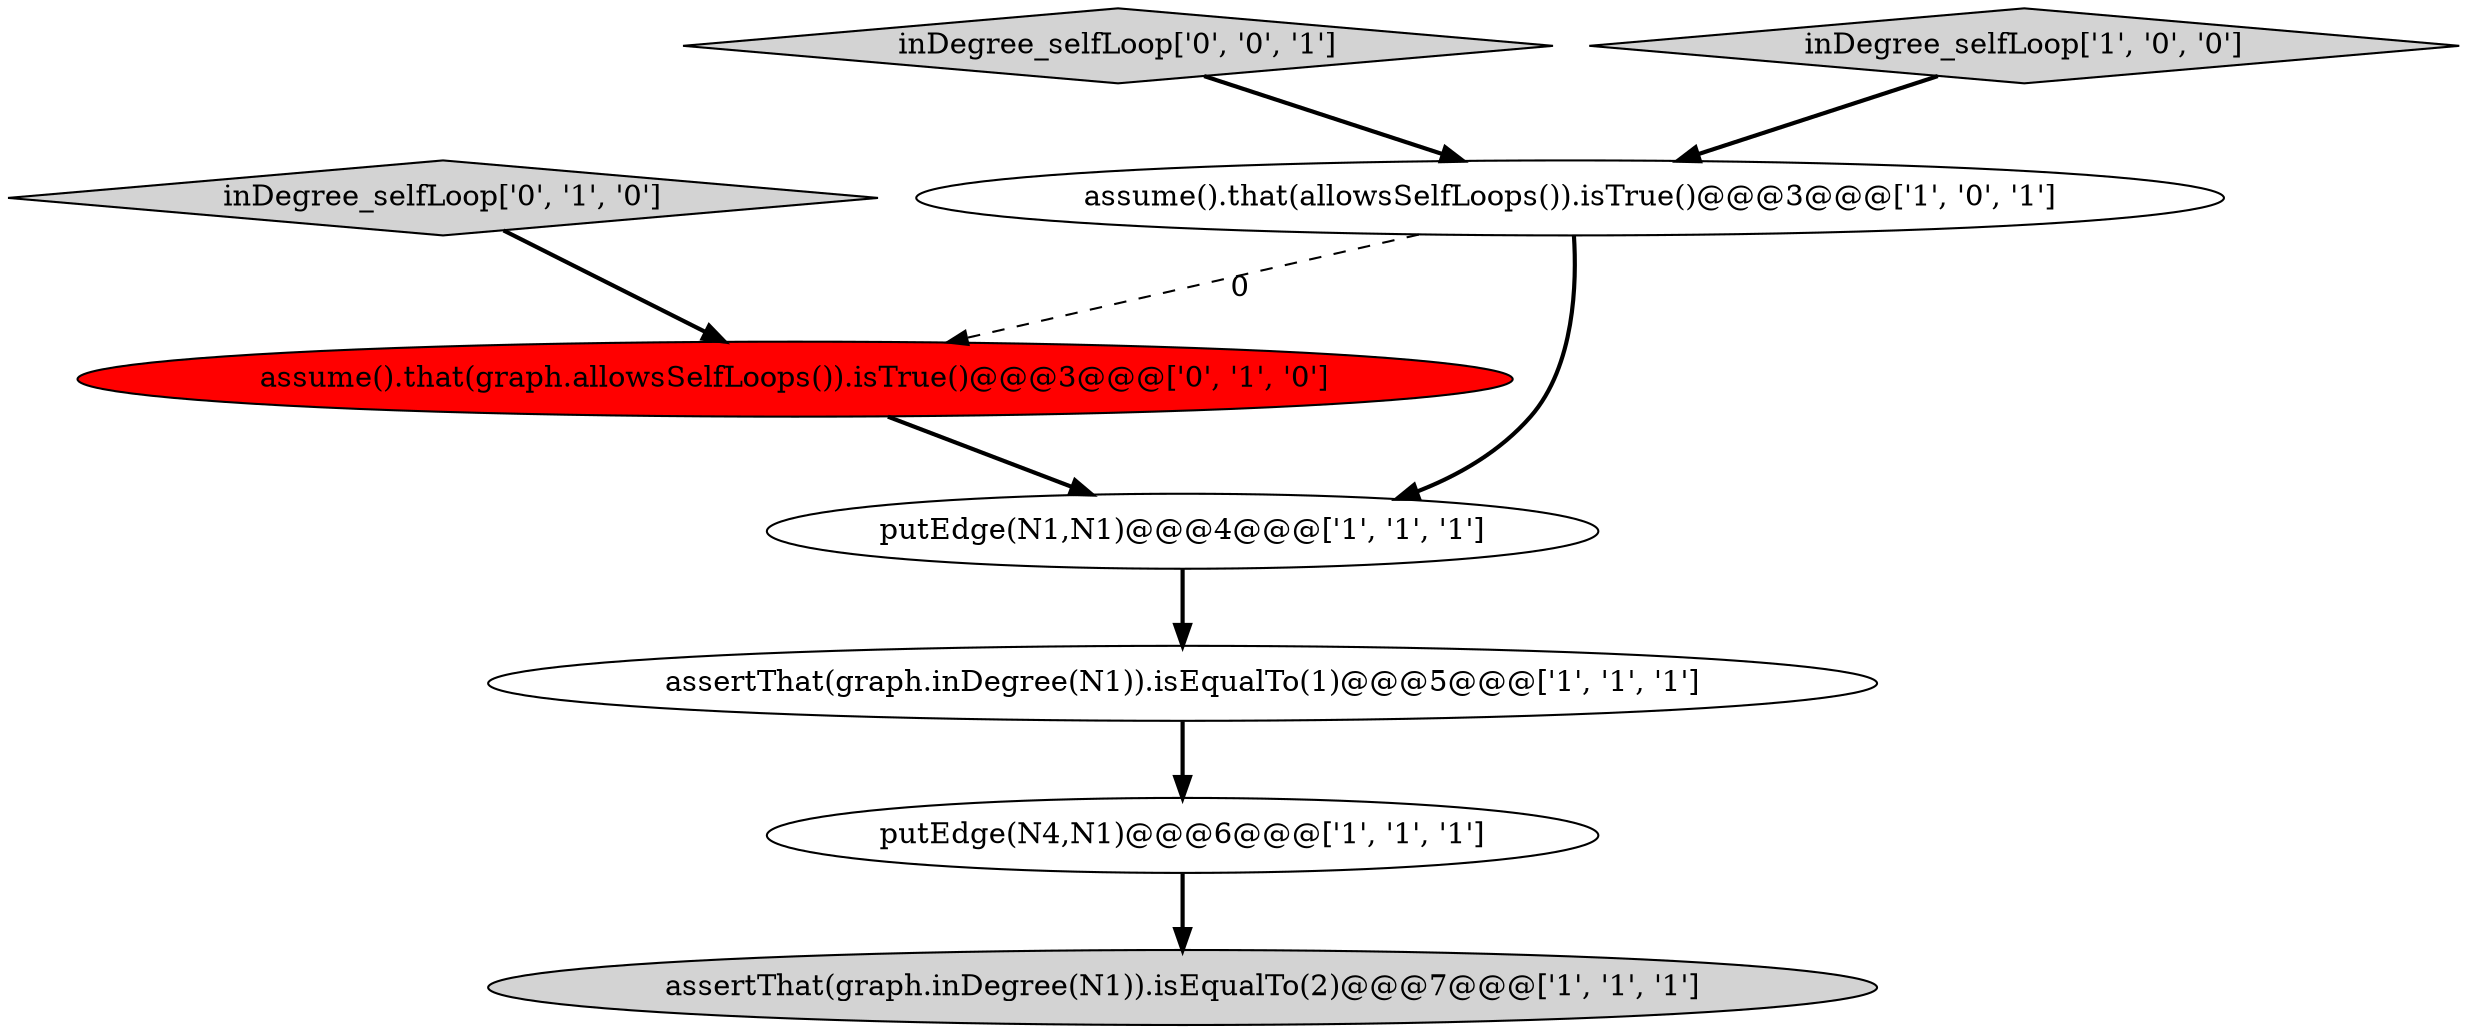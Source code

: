 digraph {
1 [style = filled, label = "assertThat(graph.inDegree(N1)).isEqualTo(2)@@@7@@@['1', '1', '1']", fillcolor = lightgray, shape = ellipse image = "AAA0AAABBB1BBB"];
8 [style = filled, label = "inDegree_selfLoop['0', '0', '1']", fillcolor = lightgray, shape = diamond image = "AAA0AAABBB3BBB"];
0 [style = filled, label = "assume().that(allowsSelfLoops()).isTrue()@@@3@@@['1', '0', '1']", fillcolor = white, shape = ellipse image = "AAA0AAABBB1BBB"];
3 [style = filled, label = "inDegree_selfLoop['1', '0', '0']", fillcolor = lightgray, shape = diamond image = "AAA0AAABBB1BBB"];
7 [style = filled, label = "assume().that(graph.allowsSelfLoops()).isTrue()@@@3@@@['0', '1', '0']", fillcolor = red, shape = ellipse image = "AAA1AAABBB2BBB"];
6 [style = filled, label = "inDegree_selfLoop['0', '1', '0']", fillcolor = lightgray, shape = diamond image = "AAA0AAABBB2BBB"];
4 [style = filled, label = "putEdge(N4,N1)@@@6@@@['1', '1', '1']", fillcolor = white, shape = ellipse image = "AAA0AAABBB1BBB"];
5 [style = filled, label = "assertThat(graph.inDegree(N1)).isEqualTo(1)@@@5@@@['1', '1', '1']", fillcolor = white, shape = ellipse image = "AAA0AAABBB1BBB"];
2 [style = filled, label = "putEdge(N1,N1)@@@4@@@['1', '1', '1']", fillcolor = white, shape = ellipse image = "AAA0AAABBB1BBB"];
8->0 [style = bold, label=""];
3->0 [style = bold, label=""];
4->1 [style = bold, label=""];
0->2 [style = bold, label=""];
6->7 [style = bold, label=""];
0->7 [style = dashed, label="0"];
7->2 [style = bold, label=""];
5->4 [style = bold, label=""];
2->5 [style = bold, label=""];
}
